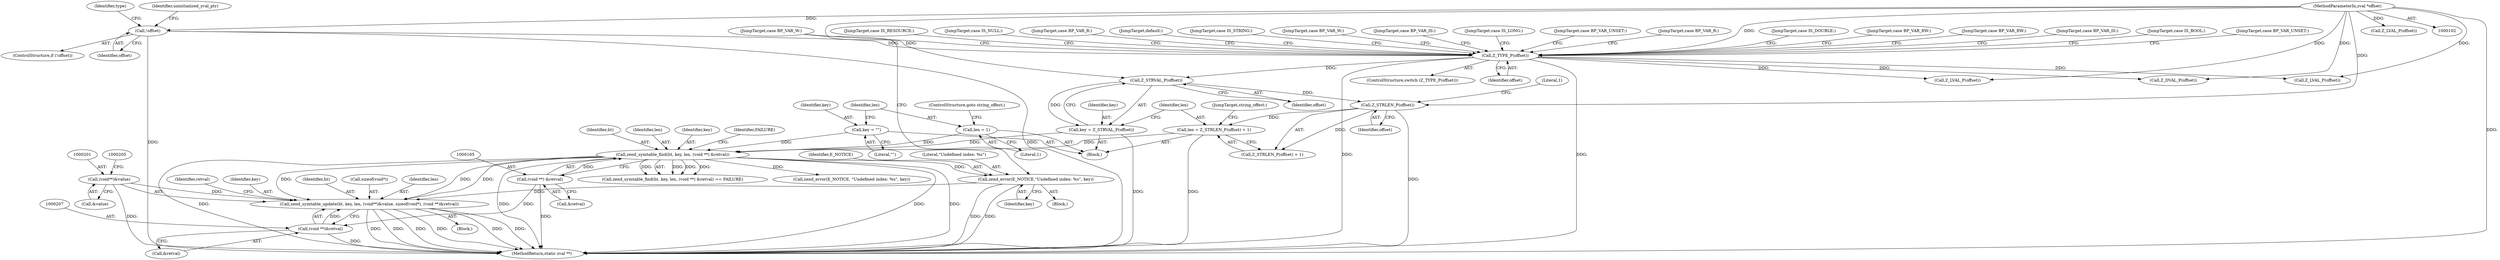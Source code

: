 digraph "1_php-src_ecb7f58a069be0dec4a6131b6351a761f808f22e?w=1_0@API" {
"1000196" [label="(Call,zend_symtable_update(ht, key, len, (void**)&value, sizeof(void*), (void **)&retval))"];
"1000160" [label="(Call,zend_symtable_find(ht, key, len, (void **) &retval))"];
"1000213" [label="(Call,key = \"\")"];
"1000147" [label="(Call,key = Z_STRVAL_P(offset))"];
"1000149" [label="(Call,Z_STRVAL_P(offset))"];
"1000143" [label="(Call,Z_TYPE_P(offset))"];
"1000113" [label="(Call,!offset)"];
"1000105" [label="(MethodParameterIn,zval *offset)"];
"1000216" [label="(Call,len = 1)"];
"1000151" [label="(Call,len = Z_STRLEN_P(offset) + 1)"];
"1000154" [label="(Call,Z_STRLEN_P(offset))"];
"1000164" [label="(Call,(void **) &retval)"];
"1000187" [label="(Call,zend_error(E_NOTICE,\"Undefined index: %s\", key))"];
"1000200" [label="(Call,(void**)&value)"];
"1000206" [label="(Call,(void **)&retval)"];
"1000208" [label="(Call,&retval)"];
"1000242" [label="(Call,Z_DVAL_P(offset))"];
"1000200" [label="(Call,(void**)&value)"];
"1000224" [label="(Call,Z_LVAL_P(offset))"];
"1000164" [label="(Call,(void **) &retval)"];
"1000105" [label="(MethodParameterIn,zval *offset)"];
"1000179" [label="(JumpTarget,case BP_VAR_IS:)"];
"1000230" [label="(JumpTarget,case IS_LONG:)"];
"1000112" [label="(ControlStructure,if (!offset))"];
"1000114" [label="(Identifier,offset)"];
"1000178" [label="(JumpTarget,case BP_VAR_UNSET:)"];
"1000124" [label="(Identifier,type)"];
"1000163" [label="(Identifier,len)"];
"1000264" [label="(JumpTarget,case BP_VAR_R:)"];
"1000197" [label="(Identifier,ht)"];
"1000228" [label="(JumpTarget,case IS_DOUBLE:)"];
"1000218" [label="(Literal,1)"];
"1000213" [label="(Call,key = \"\")"];
"1000191" [label="(JumpTarget,case BP_VAR_W:)"];
"1000159" [label="(Call,zend_symtable_find(ht, key, len, (void **) &retval) == FAILURE)"];
"1000149" [label="(Call,Z_STRVAL_P(offset))"];
"1000160" [label="(Call,zend_symtable_find(ht, key, len, (void **) &retval))"];
"1000142" [label="(ControlStructure,switch (Z_TYPE_P(offset)))"];
"1000188" [label="(Identifier,E_NOTICE)"];
"1000206" [label="(Call,(void **)&retval)"];
"1000186" [label="(JumpTarget,case BP_VAR_RW:)"];
"1000155" [label="(Identifier,offset)"];
"1000190" [label="(Identifier,key)"];
"1000187" [label="(Call,zend_error(E_NOTICE,\"Undefined index: %s\", key))"];
"1000204" [label="(Call,sizeof(void*))"];
"1000216" [label="(Call,len = 1)"];
"1000277" [label="(JumpTarget,case BP_VAR_RW:)"];
"1000119" [label="(Identifier,uninitialized_zval_ptr)"];
"1000199" [label="(Identifier,len)"];
"1000202" [label="(Call,&value)"];
"1000214" [label="(Identifier,key)"];
"1000270" [label="(JumpTarget,case BP_VAR_IS:)"];
"1000151" [label="(Call,len = Z_STRLEN_P(offset) + 1)"];
"1000219" [label="(ControlStructure,goto string_offest;)"];
"1000156" [label="(Literal,1)"];
"1000248" [label="(Call,Z_LVAL_P(offset))"];
"1000150" [label="(Identifier,offset)"];
"1000162" [label="(Identifier,key)"];
"1000166" [label="(Call,&retval)"];
"1000172" [label="(Block,)"];
"1000229" [label="(JumpTarget,case IS_BOOL:)"];
"1000226" [label="(Call,Z_LVAL_P(offset))"];
"1000143" [label="(Call,Z_TYPE_P(offset))"];
"1000147" [label="(Call,key = Z_STRVAL_P(offset))"];
"1000154" [label="(Call,Z_STRLEN_P(offset))"];
"1000145" [label="(Block,)"];
"1000148" [label="(Identifier,key)"];
"1000321" [label="(MethodReturn,static zval **)"];
"1000174" [label="(Call,zend_error(E_NOTICE, \"Undefined index: %s\", key))"];
"1000152" [label="(Identifier,len)"];
"1000211" [label="(Identifier,retval)"];
"1000215" [label="(Literal,\"\")"];
"1000269" [label="(JumpTarget,case BP_VAR_UNSET:)"];
"1000220" [label="(JumpTarget,case IS_RESOURCE:)"];
"1000196" [label="(Call,zend_symtable_update(ht, key, len, (void**)&value, sizeof(void*), (void **)&retval))"];
"1000212" [label="(JumpTarget,case IS_NULL:)"];
"1000192" [label="(Block,)"];
"1000153" [label="(Call,Z_STRLEN_P(offset) + 1)"];
"1000173" [label="(JumpTarget,case BP_VAR_R:)"];
"1000168" [label="(Identifier,FAILURE)"];
"1000157" [label="(JumpTarget,string_offest:)"];
"1000144" [label="(Identifier,offset)"];
"1000302" [label="(JumpTarget,default:)"];
"1000146" [label="(JumpTarget,case IS_STRING:)"];
"1000189" [label="(Literal,\"Undefined index: %s\")"];
"1000198" [label="(Identifier,key)"];
"1000217" [label="(Identifier,len)"];
"1000113" [label="(Call,!offset)"];
"1000161" [label="(Identifier,ht)"];
"1000282" [label="(JumpTarget,case BP_VAR_W:)"];
"1000196" -> "1000192"  [label="AST: "];
"1000196" -> "1000206"  [label="CFG: "];
"1000197" -> "1000196"  [label="AST: "];
"1000198" -> "1000196"  [label="AST: "];
"1000199" -> "1000196"  [label="AST: "];
"1000200" -> "1000196"  [label="AST: "];
"1000204" -> "1000196"  [label="AST: "];
"1000206" -> "1000196"  [label="AST: "];
"1000211" -> "1000196"  [label="CFG: "];
"1000196" -> "1000321"  [label="DDG: "];
"1000196" -> "1000321"  [label="DDG: "];
"1000196" -> "1000321"  [label="DDG: "];
"1000196" -> "1000321"  [label="DDG: "];
"1000196" -> "1000321"  [label="DDG: "];
"1000196" -> "1000321"  [label="DDG: "];
"1000160" -> "1000196"  [label="DDG: "];
"1000160" -> "1000196"  [label="DDG: "];
"1000160" -> "1000196"  [label="DDG: "];
"1000187" -> "1000196"  [label="DDG: "];
"1000200" -> "1000196"  [label="DDG: "];
"1000206" -> "1000196"  [label="DDG: "];
"1000160" -> "1000159"  [label="AST: "];
"1000160" -> "1000164"  [label="CFG: "];
"1000161" -> "1000160"  [label="AST: "];
"1000162" -> "1000160"  [label="AST: "];
"1000163" -> "1000160"  [label="AST: "];
"1000164" -> "1000160"  [label="AST: "];
"1000168" -> "1000160"  [label="CFG: "];
"1000160" -> "1000321"  [label="DDG: "];
"1000160" -> "1000321"  [label="DDG: "];
"1000160" -> "1000321"  [label="DDG: "];
"1000160" -> "1000321"  [label="DDG: "];
"1000160" -> "1000159"  [label="DDG: "];
"1000160" -> "1000159"  [label="DDG: "];
"1000160" -> "1000159"  [label="DDG: "];
"1000160" -> "1000159"  [label="DDG: "];
"1000213" -> "1000160"  [label="DDG: "];
"1000147" -> "1000160"  [label="DDG: "];
"1000216" -> "1000160"  [label="DDG: "];
"1000151" -> "1000160"  [label="DDG: "];
"1000164" -> "1000160"  [label="DDG: "];
"1000160" -> "1000174"  [label="DDG: "];
"1000160" -> "1000187"  [label="DDG: "];
"1000213" -> "1000145"  [label="AST: "];
"1000213" -> "1000215"  [label="CFG: "];
"1000214" -> "1000213"  [label="AST: "];
"1000215" -> "1000213"  [label="AST: "];
"1000217" -> "1000213"  [label="CFG: "];
"1000147" -> "1000145"  [label="AST: "];
"1000147" -> "1000149"  [label="CFG: "];
"1000148" -> "1000147"  [label="AST: "];
"1000149" -> "1000147"  [label="AST: "];
"1000152" -> "1000147"  [label="CFG: "];
"1000147" -> "1000321"  [label="DDG: "];
"1000149" -> "1000147"  [label="DDG: "];
"1000149" -> "1000150"  [label="CFG: "];
"1000150" -> "1000149"  [label="AST: "];
"1000143" -> "1000149"  [label="DDG: "];
"1000105" -> "1000149"  [label="DDG: "];
"1000149" -> "1000154"  [label="DDG: "];
"1000143" -> "1000142"  [label="AST: "];
"1000143" -> "1000144"  [label="CFG: "];
"1000144" -> "1000143"  [label="AST: "];
"1000146" -> "1000143"  [label="CFG: "];
"1000173" -> "1000143"  [label="CFG: "];
"1000178" -> "1000143"  [label="CFG: "];
"1000179" -> "1000143"  [label="CFG: "];
"1000186" -> "1000143"  [label="CFG: "];
"1000191" -> "1000143"  [label="CFG: "];
"1000212" -> "1000143"  [label="CFG: "];
"1000220" -> "1000143"  [label="CFG: "];
"1000228" -> "1000143"  [label="CFG: "];
"1000229" -> "1000143"  [label="CFG: "];
"1000230" -> "1000143"  [label="CFG: "];
"1000264" -> "1000143"  [label="CFG: "];
"1000269" -> "1000143"  [label="CFG: "];
"1000270" -> "1000143"  [label="CFG: "];
"1000277" -> "1000143"  [label="CFG: "];
"1000282" -> "1000143"  [label="CFG: "];
"1000302" -> "1000143"  [label="CFG: "];
"1000143" -> "1000321"  [label="DDG: "];
"1000143" -> "1000321"  [label="DDG: "];
"1000113" -> "1000143"  [label="DDG: "];
"1000105" -> "1000143"  [label="DDG: "];
"1000143" -> "1000224"  [label="DDG: "];
"1000143" -> "1000242"  [label="DDG: "];
"1000143" -> "1000248"  [label="DDG: "];
"1000113" -> "1000112"  [label="AST: "];
"1000113" -> "1000114"  [label="CFG: "];
"1000114" -> "1000113"  [label="AST: "];
"1000119" -> "1000113"  [label="CFG: "];
"1000124" -> "1000113"  [label="CFG: "];
"1000113" -> "1000321"  [label="DDG: "];
"1000113" -> "1000321"  [label="DDG: "];
"1000105" -> "1000113"  [label="DDG: "];
"1000105" -> "1000102"  [label="AST: "];
"1000105" -> "1000321"  [label="DDG: "];
"1000105" -> "1000154"  [label="DDG: "];
"1000105" -> "1000224"  [label="DDG: "];
"1000105" -> "1000226"  [label="DDG: "];
"1000105" -> "1000242"  [label="DDG: "];
"1000105" -> "1000248"  [label="DDG: "];
"1000216" -> "1000145"  [label="AST: "];
"1000216" -> "1000218"  [label="CFG: "];
"1000217" -> "1000216"  [label="AST: "];
"1000218" -> "1000216"  [label="AST: "];
"1000219" -> "1000216"  [label="CFG: "];
"1000151" -> "1000145"  [label="AST: "];
"1000151" -> "1000153"  [label="CFG: "];
"1000152" -> "1000151"  [label="AST: "];
"1000153" -> "1000151"  [label="AST: "];
"1000157" -> "1000151"  [label="CFG: "];
"1000151" -> "1000321"  [label="DDG: "];
"1000154" -> "1000151"  [label="DDG: "];
"1000154" -> "1000153"  [label="AST: "];
"1000154" -> "1000155"  [label="CFG: "];
"1000155" -> "1000154"  [label="AST: "];
"1000156" -> "1000154"  [label="CFG: "];
"1000154" -> "1000321"  [label="DDG: "];
"1000154" -> "1000153"  [label="DDG: "];
"1000164" -> "1000166"  [label="CFG: "];
"1000165" -> "1000164"  [label="AST: "];
"1000166" -> "1000164"  [label="AST: "];
"1000164" -> "1000321"  [label="DDG: "];
"1000164" -> "1000206"  [label="DDG: "];
"1000187" -> "1000172"  [label="AST: "];
"1000187" -> "1000190"  [label="CFG: "];
"1000188" -> "1000187"  [label="AST: "];
"1000189" -> "1000187"  [label="AST: "];
"1000190" -> "1000187"  [label="AST: "];
"1000191" -> "1000187"  [label="CFG: "];
"1000187" -> "1000321"  [label="DDG: "];
"1000187" -> "1000321"  [label="DDG: "];
"1000200" -> "1000202"  [label="CFG: "];
"1000201" -> "1000200"  [label="AST: "];
"1000202" -> "1000200"  [label="AST: "];
"1000205" -> "1000200"  [label="CFG: "];
"1000200" -> "1000321"  [label="DDG: "];
"1000206" -> "1000208"  [label="CFG: "];
"1000207" -> "1000206"  [label="AST: "];
"1000208" -> "1000206"  [label="AST: "];
"1000206" -> "1000321"  [label="DDG: "];
}

